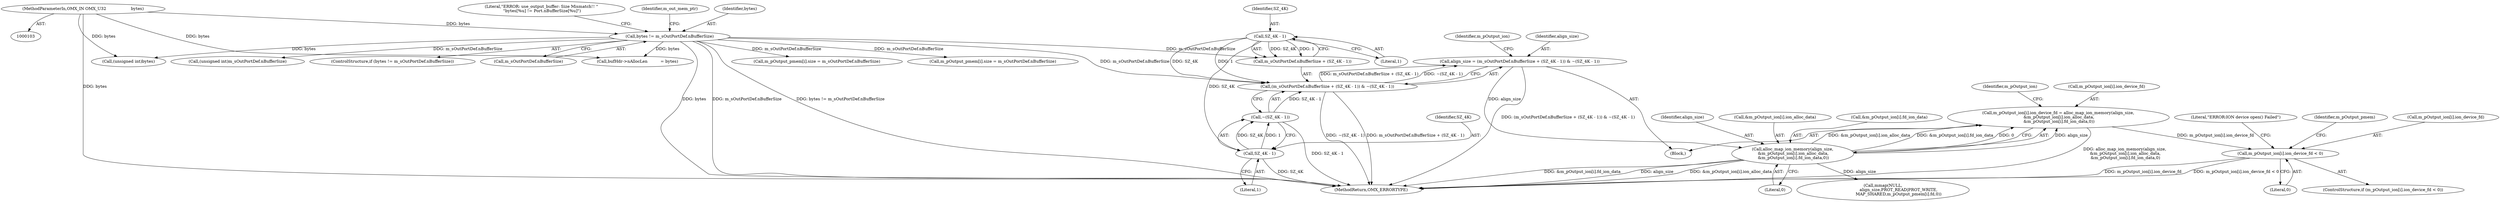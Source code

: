 digraph "0_Android_7558d03e6498e970b761aa44fff6b2c659202d95_2@array" {
"1000431" [label="(Call,m_pOutput_ion[i].ion_device_fd < 0)"];
"1000409" [label="(Call,m_pOutput_ion[i].ion_device_fd = alloc_map_ion_memory(align_size,\n &m_pOutput_ion[i].ion_alloc_data,\n &m_pOutput_ion[i].fd_ion_data,0))"];
"1000415" [label="(Call,alloc_map_ion_memory(align_size,\n &m_pOutput_ion[i].ion_alloc_data,\n &m_pOutput_ion[i].fd_ion_data,0))"];
"1000395" [label="(Call,align_size = (m_sOutPortDef.nBufferSize + (SZ_4K - 1)) & ~(SZ_4K - 1))"];
"1000397" [label="(Call,(m_sOutPortDef.nBufferSize + (SZ_4K - 1)) & ~(SZ_4K - 1))"];
"1000138" [label="(Call,bytes != m_sOutPortDef.nBufferSize)"];
"1000108" [label="(MethodParameterIn,OMX_IN OMX_U32                   bytes)"];
"1000402" [label="(Call,SZ_4K - 1)"];
"1000405" [label="(Call,~(SZ_4K - 1))"];
"1000406" [label="(Call,SZ_4K - 1)"];
"1000145" [label="(Literal,\"ERROR: use_output_buffer: Size Mismatch!! \"\n \"bytes[%u] != Port.nBufferSize[%u]\")"];
"1000149" [label="(Call,(unsigned int)m_sOutPortDef.nBufferSize)"];
"1000395" [label="(Call,align_size = (m_sOutPortDef.nBufferSize + (SZ_4K - 1)) & ~(SZ_4K - 1))"];
"1000493" [label="(Call,mmap(NULL,\n                        align_size,PROT_READ|PROT_WRITE,\n                        MAP_SHARED,m_pOutput_pmem[i].fd,0))"];
"1000146" [label="(Call,(unsigned int)bytes)"];
"1000416" [label="(Identifier,align_size)"];
"1000440" [label="(Literal,\"ERROR:ION device open() Failed\")"];
"1000137" [label="(ControlStructure,if (bytes != m_sOutPortDef.nBufferSize))"];
"1000446" [label="(Identifier,m_pOutput_pmem)"];
"1000412" [label="(Identifier,m_pOutput_ion)"];
"1000434" [label="(Identifier,m_pOutput_ion)"];
"1000140" [label="(Call,m_sOutPortDef.nBufferSize)"];
"1000646" [label="(MethodReturn,OMX_ERRORTYPE)"];
"1000396" [label="(Identifier,align_size)"];
"1000394" [label="(Block,)"];
"1000575" [label="(Call,m_pOutput_pmem[i].size = m_sOutPortDef.nBufferSize)"];
"1000397" [label="(Call,(m_sOutPortDef.nBufferSize + (SZ_4K - 1)) & ~(SZ_4K - 1))"];
"1000108" [label="(MethodParameterIn,OMX_IN OMX_U32                   bytes)"];
"1000430" [label="(ControlStructure,if (m_pOutput_ion[i].ion_device_fd < 0))"];
"1000406" [label="(Call,SZ_4K - 1)"];
"1000270" [label="(Call,bufHdr->nAllocLen          = bytes)"];
"1000403" [label="(Identifier,SZ_4K)"];
"1000158" [label="(Identifier,m_out_mem_ptr)"];
"1000405" [label="(Call,~(SZ_4K - 1))"];
"1000408" [label="(Literal,1)"];
"1000404" [label="(Literal,1)"];
"1000437" [label="(Literal,0)"];
"1000432" [label="(Call,m_pOutput_ion[i].ion_device_fd)"];
"1000417" [label="(Call,&m_pOutput_ion[i].ion_alloc_data)"];
"1000139" [label="(Identifier,bytes)"];
"1000407" [label="(Identifier,SZ_4K)"];
"1000431" [label="(Call,m_pOutput_ion[i].ion_device_fd < 0)"];
"1000398" [label="(Call,m_sOutPortDef.nBufferSize + (SZ_4K - 1))"];
"1000429" [label="(Literal,0)"];
"1000423" [label="(Call,&m_pOutput_ion[i].fd_ion_data)"];
"1000402" [label="(Call,SZ_4K - 1)"];
"1000415" [label="(Call,alloc_map_ion_memory(align_size,\n &m_pOutput_ion[i].ion_alloc_data,\n &m_pOutput_ion[i].fd_ion_data,0))"];
"1000410" [label="(Call,m_pOutput_ion[i].ion_device_fd)"];
"1000456" [label="(Call,m_pOutput_pmem[i].size = m_sOutPortDef.nBufferSize)"];
"1000138" [label="(Call,bytes != m_sOutPortDef.nBufferSize)"];
"1000409" [label="(Call,m_pOutput_ion[i].ion_device_fd = alloc_map_ion_memory(align_size,\n &m_pOutput_ion[i].ion_alloc_data,\n &m_pOutput_ion[i].fd_ion_data,0))"];
"1000431" -> "1000430"  [label="AST: "];
"1000431" -> "1000437"  [label="CFG: "];
"1000432" -> "1000431"  [label="AST: "];
"1000437" -> "1000431"  [label="AST: "];
"1000440" -> "1000431"  [label="CFG: "];
"1000446" -> "1000431"  [label="CFG: "];
"1000431" -> "1000646"  [label="DDG: m_pOutput_ion[i].ion_device_fd"];
"1000431" -> "1000646"  [label="DDG: m_pOutput_ion[i].ion_device_fd < 0"];
"1000409" -> "1000431"  [label="DDG: m_pOutput_ion[i].ion_device_fd"];
"1000409" -> "1000394"  [label="AST: "];
"1000409" -> "1000415"  [label="CFG: "];
"1000410" -> "1000409"  [label="AST: "];
"1000415" -> "1000409"  [label="AST: "];
"1000434" -> "1000409"  [label="CFG: "];
"1000409" -> "1000646"  [label="DDG: alloc_map_ion_memory(align_size,\n &m_pOutput_ion[i].ion_alloc_data,\n &m_pOutput_ion[i].fd_ion_data,0)"];
"1000415" -> "1000409"  [label="DDG: align_size"];
"1000415" -> "1000409"  [label="DDG: &m_pOutput_ion[i].ion_alloc_data"];
"1000415" -> "1000409"  [label="DDG: &m_pOutput_ion[i].fd_ion_data"];
"1000415" -> "1000409"  [label="DDG: 0"];
"1000415" -> "1000429"  [label="CFG: "];
"1000416" -> "1000415"  [label="AST: "];
"1000417" -> "1000415"  [label="AST: "];
"1000423" -> "1000415"  [label="AST: "];
"1000429" -> "1000415"  [label="AST: "];
"1000415" -> "1000646"  [label="DDG: &m_pOutput_ion[i].fd_ion_data"];
"1000415" -> "1000646"  [label="DDG: align_size"];
"1000415" -> "1000646"  [label="DDG: &m_pOutput_ion[i].ion_alloc_data"];
"1000395" -> "1000415"  [label="DDG: align_size"];
"1000415" -> "1000493"  [label="DDG: align_size"];
"1000395" -> "1000394"  [label="AST: "];
"1000395" -> "1000397"  [label="CFG: "];
"1000396" -> "1000395"  [label="AST: "];
"1000397" -> "1000395"  [label="AST: "];
"1000412" -> "1000395"  [label="CFG: "];
"1000395" -> "1000646"  [label="DDG: (m_sOutPortDef.nBufferSize + (SZ_4K - 1)) & ~(SZ_4K - 1)"];
"1000397" -> "1000395"  [label="DDG: m_sOutPortDef.nBufferSize + (SZ_4K - 1)"];
"1000397" -> "1000395"  [label="DDG: ~(SZ_4K - 1)"];
"1000397" -> "1000405"  [label="CFG: "];
"1000398" -> "1000397"  [label="AST: "];
"1000405" -> "1000397"  [label="AST: "];
"1000397" -> "1000646"  [label="DDG: ~(SZ_4K - 1)"];
"1000397" -> "1000646"  [label="DDG: m_sOutPortDef.nBufferSize + (SZ_4K - 1)"];
"1000138" -> "1000397"  [label="DDG: m_sOutPortDef.nBufferSize"];
"1000402" -> "1000397"  [label="DDG: SZ_4K"];
"1000402" -> "1000397"  [label="DDG: 1"];
"1000405" -> "1000397"  [label="DDG: SZ_4K - 1"];
"1000138" -> "1000137"  [label="AST: "];
"1000138" -> "1000140"  [label="CFG: "];
"1000139" -> "1000138"  [label="AST: "];
"1000140" -> "1000138"  [label="AST: "];
"1000145" -> "1000138"  [label="CFG: "];
"1000158" -> "1000138"  [label="CFG: "];
"1000138" -> "1000646"  [label="DDG: bytes"];
"1000138" -> "1000646"  [label="DDG: m_sOutPortDef.nBufferSize"];
"1000138" -> "1000646"  [label="DDG: bytes != m_sOutPortDef.nBufferSize"];
"1000108" -> "1000138"  [label="DDG: bytes"];
"1000138" -> "1000146"  [label="DDG: bytes"];
"1000138" -> "1000149"  [label="DDG: m_sOutPortDef.nBufferSize"];
"1000138" -> "1000270"  [label="DDG: bytes"];
"1000138" -> "1000398"  [label="DDG: m_sOutPortDef.nBufferSize"];
"1000138" -> "1000456"  [label="DDG: m_sOutPortDef.nBufferSize"];
"1000138" -> "1000575"  [label="DDG: m_sOutPortDef.nBufferSize"];
"1000108" -> "1000103"  [label="AST: "];
"1000108" -> "1000646"  [label="DDG: bytes"];
"1000108" -> "1000146"  [label="DDG: bytes"];
"1000108" -> "1000270"  [label="DDG: bytes"];
"1000402" -> "1000398"  [label="AST: "];
"1000402" -> "1000404"  [label="CFG: "];
"1000403" -> "1000402"  [label="AST: "];
"1000404" -> "1000402"  [label="AST: "];
"1000398" -> "1000402"  [label="CFG: "];
"1000402" -> "1000398"  [label="DDG: SZ_4K"];
"1000402" -> "1000398"  [label="DDG: 1"];
"1000402" -> "1000406"  [label="DDG: SZ_4K"];
"1000405" -> "1000406"  [label="CFG: "];
"1000406" -> "1000405"  [label="AST: "];
"1000405" -> "1000646"  [label="DDG: SZ_4K - 1"];
"1000406" -> "1000405"  [label="DDG: SZ_4K"];
"1000406" -> "1000405"  [label="DDG: 1"];
"1000406" -> "1000408"  [label="CFG: "];
"1000407" -> "1000406"  [label="AST: "];
"1000408" -> "1000406"  [label="AST: "];
"1000406" -> "1000646"  [label="DDG: SZ_4K"];
}
